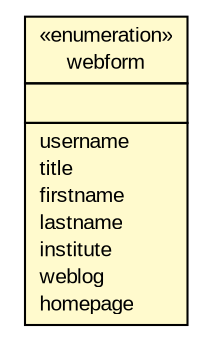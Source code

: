 #!/usr/local/bin/dot
#
# Class diagram 
# Generated by UmlGraph version 4.6 (http://www.spinellis.gr/sw/umlgraph)
#

digraph G {
	edge [fontname="arial",fontsize=10,labelfontname="arial",labelfontsize=10];
	node [fontname="arial",fontsize=10,shape=plaintext];
	// net.toxbank.client.resource.UserClient.webform
	c120 [label=<<table border="0" cellborder="1" cellspacing="0" cellpadding="2" port="p" bgcolor="lemonChiffon" href="./UserClient.webform.html">
		<tr><td><table border="0" cellspacing="0" cellpadding="1">
			<tr><td> &laquo;enumeration&raquo; </td></tr>
			<tr><td> webform </td></tr>
		</table></td></tr>
		<tr><td><table border="0" cellspacing="0" cellpadding="1">
			<tr><td align="left">  </td></tr>
		</table></td></tr>
		<tr><td><table border="0" cellspacing="0" cellpadding="1">
			<tr><td align="left"> username </td></tr>
			<tr><td align="left"> title </td></tr>
			<tr><td align="left"> firstname </td></tr>
			<tr><td align="left"> lastname </td></tr>
			<tr><td align="left"> institute </td></tr>
			<tr><td align="left"> weblog </td></tr>
			<tr><td align="left"> homepage </td></tr>
		</table></td></tr>
		</table>>, fontname="arial", fontcolor="black", fontsize=10.0];
}

